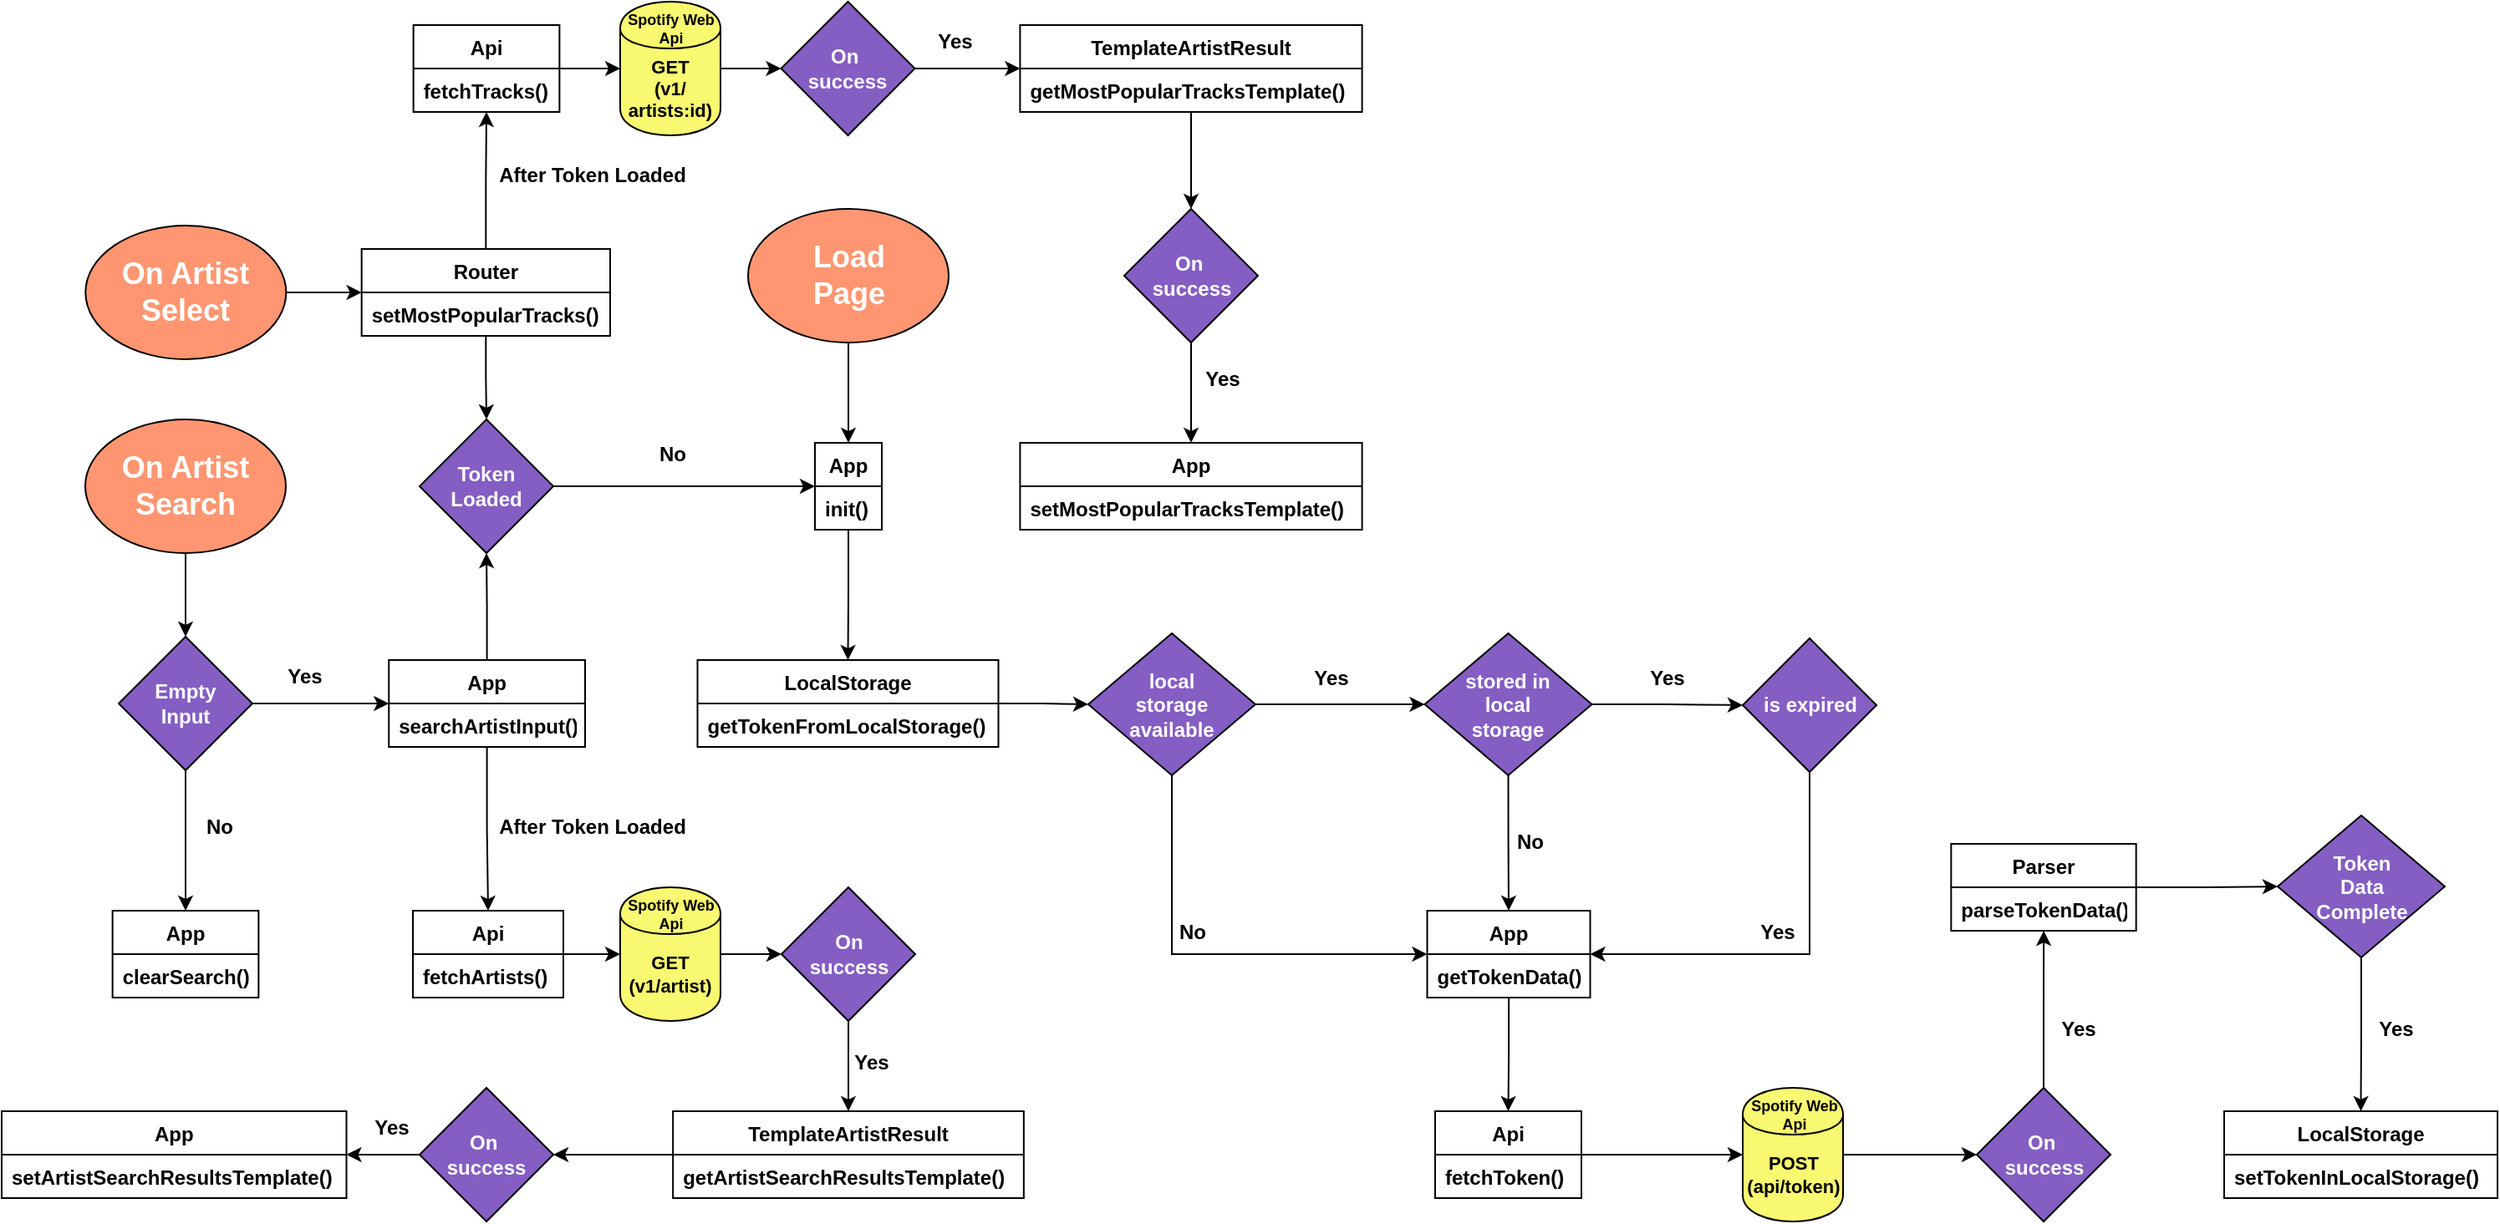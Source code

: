 <mxfile version="12.6.5" type="device"><diagram id="mv6KclyyqDFG-0ZnosBd" name="Page-1"><mxGraphModel dx="2670" dy="1758" grid="1" gridSize="10" guides="1" tooltips="1" connect="1" arrows="1" fold="1" page="1" pageScale="1" pageWidth="827" pageHeight="1169" math="0" shadow="0"><root><mxCell id="0"/><mxCell id="1" parent="0"/><mxCell id="2S54WZpM6YjUS_v5H6aU-38" style="edgeStyle=orthogonalEdgeStyle;rounded=0;orthogonalLoop=1;jettySize=auto;html=1;entryX=0.5;entryY=0;entryDx=0;entryDy=0;fontStyle=1" parent="1" source="2S54WZpM6YjUS_v5H6aU-1" target="2S54WZpM6YjUS_v5H6aU-4" edge="1"><mxGeometry relative="1" as="geometry"/></mxCell><mxCell id="2S54WZpM6YjUS_v5H6aU-1" value="App" style="swimlane;fontStyle=1;align=center;verticalAlign=top;childLayout=stackLayout;horizontal=1;startSize=26;horizontalStack=0;resizeParent=1;resizeParentMax=0;resizeLast=0;collapsible=1;marginBottom=0;" parent="1" vertex="1"><mxGeometry x="-693.5" y="160" width="40" height="52" as="geometry"/></mxCell><mxCell id="2S54WZpM6YjUS_v5H6aU-2" value="init()" style="text;strokeColor=none;fillColor=none;align=left;verticalAlign=top;spacingLeft=4;spacingRight=4;overflow=hidden;rotatable=0;points=[[0,0.5],[1,0.5]];portConstraint=eastwest;fontStyle=1" parent="2S54WZpM6YjUS_v5H6aU-1" vertex="1"><mxGeometry y="26" width="40" height="26" as="geometry"/></mxCell><mxCell id="2S54WZpM6YjUS_v5H6aU-36" style="edgeStyle=orthogonalEdgeStyle;rounded=0;orthogonalLoop=1;jettySize=auto;html=1;entryX=0.5;entryY=0;entryDx=0;entryDy=0;fontStyle=1" parent="1" source="2S54WZpM6YjUS_v5H6aU-3" target="2S54WZpM6YjUS_v5H6aU-1" edge="1"><mxGeometry relative="1" as="geometry"/></mxCell><mxCell id="2S54WZpM6YjUS_v5H6aU-3" value="Load&lt;br&gt;Page" style="ellipse;whiteSpace=wrap;html=1;fillColor=#FF9671;fontColor=#FFFFFF;fontStyle=1;fontSize=18;" parent="1" vertex="1"><mxGeometry x="-733.5" y="20" width="120" height="80" as="geometry"/></mxCell><mxCell id="2S54WZpM6YjUS_v5H6aU-25" style="edgeStyle=orthogonalEdgeStyle;rounded=0;orthogonalLoop=1;jettySize=auto;html=1;entryX=0;entryY=0.5;entryDx=0;entryDy=0;fontStyle=1" parent="1" source="2S54WZpM6YjUS_v5H6aU-4" target="2S54WZpM6YjUS_v5H6aU-6" edge="1"><mxGeometry relative="1" as="geometry"/></mxCell><mxCell id="2S54WZpM6YjUS_v5H6aU-4" value="LocalStorage" style="swimlane;fontStyle=1;align=center;verticalAlign=top;childLayout=stackLayout;horizontal=1;startSize=26;horizontalStack=0;resizeParent=1;resizeParentMax=0;resizeLast=0;collapsible=1;marginBottom=0;" parent="1" vertex="1"><mxGeometry x="-763.75" y="290" width="180" height="52" as="geometry"/></mxCell><mxCell id="2S54WZpM6YjUS_v5H6aU-5" value="getTokenFromLocalStorage()" style="text;strokeColor=none;fillColor=none;align=left;verticalAlign=top;spacingLeft=4;spacingRight=4;overflow=hidden;rotatable=0;points=[[0,0.5],[1,0.5]];portConstraint=eastwest;fontStyle=1" parent="2S54WZpM6YjUS_v5H6aU-4" vertex="1"><mxGeometry y="26" width="180" height="26" as="geometry"/></mxCell><mxCell id="2S54WZpM6YjUS_v5H6aU-16" style="edgeStyle=orthogonalEdgeStyle;rounded=0;orthogonalLoop=1;jettySize=auto;html=1;entryX=0;entryY=0.5;entryDx=0;entryDy=0;exitX=0.5;exitY=1;exitDx=0;exitDy=0;fontStyle=1" parent="1" source="2S54WZpM6YjUS_v5H6aU-6" target="2S54WZpM6YjUS_v5H6aU-14" edge="1"><mxGeometry relative="1" as="geometry"/></mxCell><mxCell id="2S54WZpM6YjUS_v5H6aU-17" value="No" style="text;html=1;align=center;verticalAlign=middle;resizable=0;points=[];labelBackgroundColor=#ffffff;fontStyle=1" parent="2S54WZpM6YjUS_v5H6aU-16" vertex="1" connectable="0"><mxGeometry x="-0.201" y="1" relative="1" as="geometry"><mxPoint x="10.51" y="-10.53" as="offset"/></mxGeometry></mxCell><mxCell id="2S54WZpM6YjUS_v5H6aU-18" style="edgeStyle=orthogonalEdgeStyle;rounded=0;orthogonalLoop=1;jettySize=auto;html=1;entryX=0;entryY=0.5;entryDx=0;entryDy=0;fontStyle=1" parent="1" source="2S54WZpM6YjUS_v5H6aU-6" target="2S54WZpM6YjUS_v5H6aU-7" edge="1"><mxGeometry relative="1" as="geometry"/></mxCell><mxCell id="2S54WZpM6YjUS_v5H6aU-19" value="Yes" style="text;html=1;align=center;verticalAlign=middle;resizable=0;points=[];labelBackgroundColor=#ffffff;fontStyle=1" parent="2S54WZpM6YjUS_v5H6aU-18" vertex="1" connectable="0"><mxGeometry x="0.246" y="-1" relative="1" as="geometry"><mxPoint x="-18.33" y="-17" as="offset"/></mxGeometry></mxCell><mxCell id="2S54WZpM6YjUS_v5H6aU-6" value="local &lt;br&gt;storage &lt;br&gt;available" style="rhombus;whiteSpace=wrap;html=1;fillColor=#845EC2;fontColor=#FFFFFF;fontStyle=1" parent="1" vertex="1"><mxGeometry x="-530" y="274" width="100" height="85" as="geometry"/></mxCell><mxCell id="2S54WZpM6YjUS_v5H6aU-13" style="edgeStyle=orthogonalEdgeStyle;rounded=0;orthogonalLoop=1;jettySize=auto;html=1;entryX=0;entryY=0.5;entryDx=0;entryDy=0;fontStyle=1" parent="1" source="2S54WZpM6YjUS_v5H6aU-7" target="2S54WZpM6YjUS_v5H6aU-11" edge="1"><mxGeometry relative="1" as="geometry"/></mxCell><mxCell id="2S54WZpM6YjUS_v5H6aU-20" value="Yes" style="text;html=1;align=center;verticalAlign=middle;resizable=0;points=[];labelBackgroundColor=#ffffff;fontStyle=1" parent="2S54WZpM6YjUS_v5H6aU-13" vertex="1" connectable="0"><mxGeometry x="0.204" relative="1" as="geometry"><mxPoint x="-10" y="-16" as="offset"/></mxGeometry></mxCell><mxCell id="2S54WZpM6YjUS_v5H6aU-21" style="edgeStyle=orthogonalEdgeStyle;rounded=0;orthogonalLoop=1;jettySize=auto;html=1;exitX=0.5;exitY=1;exitDx=0;exitDy=0;entryX=0.5;entryY=0;entryDx=0;entryDy=0;fontStyle=1" parent="1" source="2S54WZpM6YjUS_v5H6aU-7" target="2S54WZpM6YjUS_v5H6aU-14" edge="1"><mxGeometry relative="1" as="geometry"/></mxCell><mxCell id="2S54WZpM6YjUS_v5H6aU-22" value="No" style="text;html=1;align=center;verticalAlign=middle;resizable=0;points=[];labelBackgroundColor=#ffffff;fontStyle=1" parent="2S54WZpM6YjUS_v5H6aU-21" vertex="1" connectable="0"><mxGeometry x="0.172" y="1" relative="1" as="geometry"><mxPoint x="11.5" y="-7.67" as="offset"/></mxGeometry></mxCell><mxCell id="2S54WZpM6YjUS_v5H6aU-7" value="stored in&lt;br&gt;local&lt;br&gt;storage" style="rhombus;whiteSpace=wrap;html=1;fillColor=#845EC2;fontColor=#FFFFFF;fontStyle=1" parent="1" vertex="1"><mxGeometry x="-328.75" y="274" width="100" height="85" as="geometry"/></mxCell><mxCell id="2S54WZpM6YjUS_v5H6aU-23" style="edgeStyle=orthogonalEdgeStyle;rounded=0;orthogonalLoop=1;jettySize=auto;html=1;entryX=1;entryY=0.5;entryDx=0;entryDy=0;exitX=0.5;exitY=1;exitDx=0;exitDy=0;fontStyle=1" parent="1" source="2S54WZpM6YjUS_v5H6aU-11" target="2S54WZpM6YjUS_v5H6aU-14" edge="1"><mxGeometry relative="1" as="geometry"/></mxCell><mxCell id="2S54WZpM6YjUS_v5H6aU-24" value="Yes" style="text;html=1;align=center;verticalAlign=middle;resizable=0;points=[];labelBackgroundColor=#ffffff;fontStyle=1" parent="2S54WZpM6YjUS_v5H6aU-23" vertex="1" connectable="0"><mxGeometry x="-0.097" y="-2" relative="1" as="geometry"><mxPoint x="-18" y="-13.24" as="offset"/></mxGeometry></mxCell><mxCell id="2S54WZpM6YjUS_v5H6aU-11" value="is expired" style="rhombus;whiteSpace=wrap;html=1;fillColor=#845EC2;fontColor=#FFFFFF;fontStyle=1" parent="1" vertex="1"><mxGeometry x="-138.5" y="277" width="80" height="80" as="geometry"/></mxCell><mxCell id="2S54WZpM6YjUS_v5H6aU-28" style="edgeStyle=orthogonalEdgeStyle;rounded=0;orthogonalLoop=1;jettySize=auto;html=1;entryX=0.5;entryY=0;entryDx=0;entryDy=0;fontStyle=1" parent="1" source="2S54WZpM6YjUS_v5H6aU-14" target="2S54WZpM6YjUS_v5H6aU-26" edge="1"><mxGeometry relative="1" as="geometry"/></mxCell><mxCell id="2S54WZpM6YjUS_v5H6aU-14" value="App" style="swimlane;fontStyle=1;align=center;verticalAlign=top;childLayout=stackLayout;horizontal=1;startSize=26;horizontalStack=0;resizeParent=1;resizeParentMax=0;resizeLast=0;collapsible=1;marginBottom=0;" parent="1" vertex="1"><mxGeometry x="-327.25" y="440" width="97.5" height="52" as="geometry"/></mxCell><mxCell id="2S54WZpM6YjUS_v5H6aU-15" value="getTokenData()" style="text;strokeColor=none;fillColor=none;align=left;verticalAlign=top;spacingLeft=4;spacingRight=4;overflow=hidden;rotatable=0;points=[[0,0.5],[1,0.5]];portConstraint=eastwest;fontStyle=1" parent="2S54WZpM6YjUS_v5H6aU-14" vertex="1"><mxGeometry y="26" width="97.5" height="26" as="geometry"/></mxCell><mxCell id="2S54WZpM6YjUS_v5H6aU-30" style="edgeStyle=orthogonalEdgeStyle;rounded=0;orthogonalLoop=1;jettySize=auto;html=1;entryX=0;entryY=0.5;entryDx=0;entryDy=0;fontStyle=1" parent="1" source="2S54WZpM6YjUS_v5H6aU-26" target="2S54WZpM6YjUS_v5H6aU-29" edge="1"><mxGeometry relative="1" as="geometry"/></mxCell><mxCell id="2S54WZpM6YjUS_v5H6aU-26" value="Api" style="swimlane;fontStyle=1;align=center;verticalAlign=top;childLayout=stackLayout;horizontal=1;startSize=26;horizontalStack=0;resizeParent=1;resizeParentMax=0;resizeLast=0;collapsible=1;marginBottom=0;" parent="1" vertex="1"><mxGeometry x="-322.5" y="560" width="87.5" height="52" as="geometry"/></mxCell><mxCell id="2S54WZpM6YjUS_v5H6aU-27" value="fetchToken()" style="text;strokeColor=none;fillColor=none;align=left;verticalAlign=top;spacingLeft=4;spacingRight=4;overflow=hidden;rotatable=0;points=[[0,0.5],[1,0.5]];portConstraint=eastwest;fontStyle=1" parent="2S54WZpM6YjUS_v5H6aU-26" vertex="1"><mxGeometry y="26" width="87.5" height="26" as="geometry"/></mxCell><mxCell id="2S54WZpM6YjUS_v5H6aU-32" style="edgeStyle=orthogonalEdgeStyle;rounded=0;orthogonalLoop=1;jettySize=auto;html=1;entryX=0;entryY=0.5;entryDx=0;entryDy=0;fontStyle=1" parent="1" source="2S54WZpM6YjUS_v5H6aU-29" target="2S54WZpM6YjUS_v5H6aU-31" edge="1"><mxGeometry relative="1" as="geometry"/></mxCell><mxCell id="2S54WZpM6YjUS_v5H6aU-29" value="&lt;font style=&quot;font-size: 11px;&quot;&gt;&lt;font style=&quot;line-height: 90%; font-size: 11px;&quot;&gt;&lt;font style=&quot;font-size: 11px;&quot;&gt;POST (api/&lt;/font&gt;&lt;/font&gt;&lt;font style=&quot;line-height: 90%; font-size: 11px;&quot;&gt;token&lt;/font&gt;&lt;/font&gt;&lt;font style=&quot;line-height: 90%; font-size: 11px;&quot;&gt;&lt;font style=&quot;font-size: 11px;&quot;&gt;)&lt;/font&gt;&lt;br style=&quot;font-size: 11px;&quot;&gt;&lt;/font&gt;" style="shape=cylinder;whiteSpace=wrap;html=1;boundedLbl=1;backgroundOutline=1;verticalAlign=middle;spacing=2;fillColor=#F9F871;fontStyle=1;fontSize=11;" parent="1" vertex="1"><mxGeometry x="-138.5" y="546" width="60" height="80" as="geometry"/></mxCell><mxCell id="2S54WZpM6YjUS_v5H6aU-35" style="edgeStyle=orthogonalEdgeStyle;rounded=0;orthogonalLoop=1;jettySize=auto;html=1;fontStyle=1" parent="1" source="2S54WZpM6YjUS_v5H6aU-31" target="2S54WZpM6YjUS_v5H6aU-33" edge="1"><mxGeometry relative="1" as="geometry"/></mxCell><mxCell id="2S54WZpM6YjUS_v5H6aU-41" value="Yes" style="text;html=1;align=center;verticalAlign=middle;resizable=0;points=[];labelBackgroundColor=#ffffff;fontStyle=1" parent="2S54WZpM6YjUS_v5H6aU-35" vertex="1" connectable="0"><mxGeometry x="0.001" y="-13" relative="1" as="geometry"><mxPoint x="6.92" y="11.42" as="offset"/></mxGeometry></mxCell><mxCell id="2S54WZpM6YjUS_v5H6aU-31" value="On&amp;nbsp;&lt;br&gt;success" style="rhombus;whiteSpace=wrap;html=1;fillColor=#845EC2;fontColor=#FFFFFF;fontStyle=1" parent="1" vertex="1"><mxGeometry x="1.5" y="546" width="80" height="80" as="geometry"/></mxCell><mxCell id="2S54WZpM6YjUS_v5H6aU-40" style="edgeStyle=orthogonalEdgeStyle;rounded=0;orthogonalLoop=1;jettySize=auto;html=1;entryX=0;entryY=0.5;entryDx=0;entryDy=0;fontStyle=1" parent="1" source="2S54WZpM6YjUS_v5H6aU-33" target="2S54WZpM6YjUS_v5H6aU-39" edge="1"><mxGeometry relative="1" as="geometry"/></mxCell><mxCell id="2S54WZpM6YjUS_v5H6aU-33" value="Parser" style="swimlane;fontStyle=1;align=center;verticalAlign=top;childLayout=stackLayout;horizontal=1;startSize=26;horizontalStack=0;resizeParent=1;resizeParentMax=0;resizeLast=0;collapsible=1;marginBottom=0;" parent="1" vertex="1"><mxGeometry x="-13.84" y="400" width="110.67" height="52" as="geometry"/></mxCell><mxCell id="2S54WZpM6YjUS_v5H6aU-34" value="parseTokenData()" style="text;strokeColor=none;fillColor=none;align=left;verticalAlign=top;spacingLeft=4;spacingRight=4;overflow=hidden;rotatable=0;points=[[0,0.5],[1,0.5]];portConstraint=eastwest;fontStyle=1" parent="2S54WZpM6YjUS_v5H6aU-33" vertex="1"><mxGeometry y="26" width="110.67" height="26" as="geometry"/></mxCell><mxCell id="2S54WZpM6YjUS_v5H6aU-44" style="edgeStyle=orthogonalEdgeStyle;rounded=0;orthogonalLoop=1;jettySize=auto;html=1;entryX=0.5;entryY=0;entryDx=0;entryDy=0;fontStyle=1" parent="1" source="2S54WZpM6YjUS_v5H6aU-39" target="2S54WZpM6YjUS_v5H6aU-42" edge="1"><mxGeometry relative="1" as="geometry"/></mxCell><mxCell id="2S54WZpM6YjUS_v5H6aU-46" value="Yes" style="text;html=1;align=center;verticalAlign=middle;resizable=0;points=[];labelBackgroundColor=#ffffff;fontStyle=1" parent="2S54WZpM6YjUS_v5H6aU-44" vertex="1" connectable="0"><mxGeometry x="0.18" y="2" relative="1" as="geometry"><mxPoint x="18" y="-11.83" as="offset"/></mxGeometry></mxCell><mxCell id="2S54WZpM6YjUS_v5H6aU-39" value="Token&lt;br&gt;Data&lt;br&gt;Complete" style="rhombus;whiteSpace=wrap;html=1;fillColor=#845EC2;fontColor=#FFFFFF;fontStyle=1" parent="1" vertex="1"><mxGeometry x="181.5" y="383" width="100" height="85" as="geometry"/></mxCell><mxCell id="2S54WZpM6YjUS_v5H6aU-42" value="LocalStorage" style="swimlane;fontStyle=1;align=center;verticalAlign=top;childLayout=stackLayout;horizontal=1;startSize=26;horizontalStack=0;resizeParent=1;resizeParentMax=0;resizeLast=0;collapsible=1;marginBottom=0;" parent="1" vertex="1"><mxGeometry x="149.5" y="560" width="163.5" height="52" as="geometry"/></mxCell><mxCell id="2S54WZpM6YjUS_v5H6aU-43" value="setTokenInLocalStorage()" style="text;strokeColor=none;fillColor=none;align=left;verticalAlign=top;spacingLeft=4;spacingRight=4;overflow=hidden;rotatable=0;points=[[0,0.5],[1,0.5]];portConstraint=eastwest;fontStyle=1" parent="2S54WZpM6YjUS_v5H6aU-42" vertex="1"><mxGeometry y="26" width="163.5" height="26" as="geometry"/></mxCell><mxCell id="2S54WZpM6YjUS_v5H6aU-67" style="edgeStyle=orthogonalEdgeStyle;rounded=0;orthogonalLoop=1;jettySize=auto;html=1;entryX=0.5;entryY=0;entryDx=0;entryDy=0;fontStyle=1" parent="1" source="2S54WZpM6YjUS_v5H6aU-47" target="2S54WZpM6YjUS_v5H6aU-48" edge="1"><mxGeometry relative="1" as="geometry"/></mxCell><mxCell id="2S54WZpM6YjUS_v5H6aU-47" value="On Artist Search" style="ellipse;whiteSpace=wrap;html=1;fillColor=#FF9671;fontColor=#FFFFFF;fontStyle=1;fontSize=18;" parent="1" vertex="1"><mxGeometry x="-1130" y="146" width="120" height="80" as="geometry"/></mxCell><mxCell id="2S54WZpM6YjUS_v5H6aU-59" style="edgeStyle=orthogonalEdgeStyle;rounded=0;orthogonalLoop=1;jettySize=auto;html=1;fontStyle=1" parent="1" source="2S54WZpM6YjUS_v5H6aU-48" target="2S54WZpM6YjUS_v5H6aU-49" edge="1"><mxGeometry relative="1" as="geometry"/></mxCell><mxCell id="2S54WZpM6YjUS_v5H6aU-60" value="Yes" style="text;html=1;align=center;verticalAlign=middle;resizable=0;points=[];labelBackgroundColor=#ffffff;fontStyle=1" parent="2S54WZpM6YjUS_v5H6aU-59" vertex="1" connectable="0"><mxGeometry x="-0.248" y="-1" relative="1" as="geometry"><mxPoint y="-17" as="offset"/></mxGeometry></mxCell><mxCell id="2S54WZpM6YjUS_v5H6aU-63" style="edgeStyle=orthogonalEdgeStyle;rounded=0;orthogonalLoop=1;jettySize=auto;html=1;entryX=0.5;entryY=0;entryDx=0;entryDy=0;strokeWidth=1;fontStyle=1" parent="1" source="2S54WZpM6YjUS_v5H6aU-48" target="2S54WZpM6YjUS_v5H6aU-61" edge="1"><mxGeometry relative="1" as="geometry"/></mxCell><mxCell id="2S54WZpM6YjUS_v5H6aU-65" value="No" style="text;html=1;align=center;verticalAlign=middle;resizable=0;points=[];labelBackgroundColor=#ffffff;rotation=0;fontStyle=1" parent="2S54WZpM6YjUS_v5H6aU-63" vertex="1" connectable="0"><mxGeometry x="-0.23" y="-1" relative="1" as="geometry"><mxPoint x="20.99" y="1.43" as="offset"/></mxGeometry></mxCell><mxCell id="2S54WZpM6YjUS_v5H6aU-48" value="Empty&lt;br&gt;Input" style="rhombus;whiteSpace=wrap;html=1;fillColor=#845EC2;fontColor=#FFFFFF;fontStyle=1" parent="1" vertex="1"><mxGeometry x="-1110" y="276" width="80" height="80" as="geometry"/></mxCell><mxCell id="2S54WZpM6YjUS_v5H6aU-68" style="edgeStyle=orthogonalEdgeStyle;rounded=0;orthogonalLoop=1;jettySize=auto;html=1;entryX=0.5;entryY=1;entryDx=0;entryDy=0;fontStyle=1" parent="1" source="2S54WZpM6YjUS_v5H6aU-49" target="2S54WZpM6YjUS_v5H6aU-54" edge="1"><mxGeometry relative="1" as="geometry"/></mxCell><mxCell id="2S54WZpM6YjUS_v5H6aU-75" style="edgeStyle=orthogonalEdgeStyle;rounded=0;orthogonalLoop=1;jettySize=auto;html=1;entryX=0.5;entryY=0;entryDx=0;entryDy=0;fontStyle=1" parent="1" source="2S54WZpM6YjUS_v5H6aU-49" target="2S54WZpM6YjUS_v5H6aU-70" edge="1"><mxGeometry relative="1" as="geometry"/></mxCell><mxCell id="2S54WZpM6YjUS_v5H6aU-96" value="After Token Loaded" style="text;html=1;align=center;verticalAlign=middle;resizable=0;points=[];labelBackgroundColor=#ffffff;fontStyle=1" parent="2S54WZpM6YjUS_v5H6aU-75" vertex="1" connectable="0"><mxGeometry x="-0.265" y="1" relative="1" as="geometry"><mxPoint x="61" y="11.53" as="offset"/></mxGeometry></mxCell><mxCell id="2S54WZpM6YjUS_v5H6aU-49" value="App" style="swimlane;fontStyle=1;align=center;verticalAlign=top;childLayout=stackLayout;horizontal=1;startSize=26;horizontalStack=0;resizeParent=1;resizeParentMax=0;resizeLast=0;collapsible=1;marginBottom=0;" parent="1" vertex="1"><mxGeometry x="-948.37" y="290" width="117.37" height="52" as="geometry"/></mxCell><mxCell id="2S54WZpM6YjUS_v5H6aU-50" value="searchArtistInput()" style="text;strokeColor=none;fillColor=none;align=left;verticalAlign=top;spacingLeft=4;spacingRight=4;overflow=hidden;rotatable=0;points=[[0,0.5],[1,0.5]];portConstraint=eastwest;fontStyle=1" parent="2S54WZpM6YjUS_v5H6aU-49" vertex="1"><mxGeometry y="26" width="117.37" height="26" as="geometry"/></mxCell><mxCell id="2S54WZpM6YjUS_v5H6aU-56" style="edgeStyle=orthogonalEdgeStyle;rounded=0;orthogonalLoop=1;jettySize=auto;html=1;fontStyle=1" parent="1" source="2S54WZpM6YjUS_v5H6aU-54" target="2S54WZpM6YjUS_v5H6aU-1" edge="1"><mxGeometry relative="1" as="geometry"/></mxCell><mxCell id="2S54WZpM6YjUS_v5H6aU-57" value="No" style="text;html=1;align=center;verticalAlign=middle;resizable=0;points=[];labelBackgroundColor=#ffffff;fontStyle=1" parent="2S54WZpM6YjUS_v5H6aU-56" vertex="1" connectable="0"><mxGeometry x="-0.151" y="1" relative="1" as="geometry"><mxPoint x="4.11" y="-18" as="offset"/></mxGeometry></mxCell><mxCell id="2S54WZpM6YjUS_v5H6aU-54" value="Token&lt;br&gt;Loaded" style="rhombus;whiteSpace=wrap;html=1;fillColor=#845EC2;fontColor=#FFFFFF;fontStyle=1" parent="1" vertex="1"><mxGeometry x="-929.99" y="146" width="80" height="80" as="geometry"/></mxCell><mxCell id="2S54WZpM6YjUS_v5H6aU-61" value="App" style="swimlane;fontStyle=1;align=center;verticalAlign=top;childLayout=stackLayout;horizontal=1;startSize=26;horizontalStack=0;resizeParent=1;resizeParentMax=0;resizeLast=0;collapsible=1;marginBottom=0;" parent="1" vertex="1"><mxGeometry x="-1113.68" y="440" width="87.37" height="52" as="geometry"/></mxCell><mxCell id="2S54WZpM6YjUS_v5H6aU-62" value="clearSearch()" style="text;strokeColor=none;fillColor=none;align=left;verticalAlign=top;spacingLeft=4;spacingRight=4;overflow=hidden;rotatable=0;points=[[0,0.5],[1,0.5]];portConstraint=eastwest;fontStyle=1" parent="2S54WZpM6YjUS_v5H6aU-61" vertex="1"><mxGeometry y="26" width="87.37" height="26" as="geometry"/></mxCell><mxCell id="2S54WZpM6YjUS_v5H6aU-88" style="edgeStyle=orthogonalEdgeStyle;rounded=0;orthogonalLoop=1;jettySize=auto;html=1;fontStyle=1" parent="1" source="2S54WZpM6YjUS_v5H6aU-69" target="2S54WZpM6YjUS_v5H6aU-85" edge="1"><mxGeometry relative="1" as="geometry"/></mxCell><mxCell id="2S54WZpM6YjUS_v5H6aU-69" value="On Artist Select" style="ellipse;whiteSpace=wrap;html=1;fillColor=#FF9671;strokeColor=#000000;fontColor=#FFFFFF;fontStyle=1;fontSize=18;" parent="1" vertex="1"><mxGeometry x="-1129.84" y="30" width="120" height="80" as="geometry"/></mxCell><mxCell id="BJW-M2jZCZGashgSb98D-4" style="edgeStyle=orthogonalEdgeStyle;rounded=0;orthogonalLoop=1;jettySize=auto;html=1;entryX=0;entryY=0.5;entryDx=0;entryDy=0;fontSize=9;fontStyle=1" parent="1" source="2S54WZpM6YjUS_v5H6aU-70" target="BJW-M2jZCZGashgSb98D-2" edge="1"><mxGeometry relative="1" as="geometry"/></mxCell><mxCell id="2S54WZpM6YjUS_v5H6aU-70" value="Api" style="swimlane;fontStyle=1;align=center;verticalAlign=top;childLayout=stackLayout;horizontal=1;startSize=26;horizontalStack=0;resizeParent=1;resizeParentMax=0;resizeLast=0;collapsible=1;marginBottom=0;" parent="1" vertex="1"><mxGeometry x="-934" y="440" width="90" height="52" as="geometry"/></mxCell><mxCell id="2S54WZpM6YjUS_v5H6aU-71" value="fetchArtists()" style="text;strokeColor=none;fillColor=none;align=left;verticalAlign=top;spacingLeft=4;spacingRight=4;overflow=hidden;rotatable=0;points=[[0,0.5],[1,0.5]];portConstraint=eastwest;fontStyle=1" parent="2S54WZpM6YjUS_v5H6aU-70" vertex="1"><mxGeometry y="26" width="90" height="26" as="geometry"/></mxCell><mxCell id="2S54WZpM6YjUS_v5H6aU-79" style="edgeStyle=orthogonalEdgeStyle;rounded=0;orthogonalLoop=1;jettySize=auto;html=1;entryX=0.5;entryY=0;entryDx=0;entryDy=0;fontStyle=1" parent="1" source="2S54WZpM6YjUS_v5H6aU-74" target="2S54WZpM6YjUS_v5H6aU-77" edge="1"><mxGeometry relative="1" as="geometry"/></mxCell><mxCell id="2S54WZpM6YjUS_v5H6aU-80" value="Yes" style="text;html=1;align=center;verticalAlign=middle;resizable=0;points=[];labelBackgroundColor=#ffffff;fontStyle=1" parent="2S54WZpM6YjUS_v5H6aU-79" vertex="1" connectable="0"><mxGeometry x="-0.223" y="1" relative="1" as="geometry"><mxPoint x="12.5" y="3.33" as="offset"/></mxGeometry></mxCell><mxCell id="2S54WZpM6YjUS_v5H6aU-74" value="On &lt;br&gt;success" style="rhombus;whiteSpace=wrap;html=1;fillColor=#845EC2;fontColor=#FFFFFF;fontStyle=1;verticalAlign=middle;" parent="1" vertex="1"><mxGeometry x="-713.5" y="426" width="80" height="80" as="geometry"/></mxCell><mxCell id="2S54WZpM6YjUS_v5H6aU-118" style="edgeStyle=orthogonalEdgeStyle;rounded=0;orthogonalLoop=1;jettySize=auto;html=1;entryX=1;entryY=0.5;entryDx=0;entryDy=0;fontStyle=1" parent="1" source="2S54WZpM6YjUS_v5H6aU-77" target="2S54WZpM6YjUS_v5H6aU-115" edge="1"><mxGeometry relative="1" as="geometry"/></mxCell><mxCell id="2S54WZpM6YjUS_v5H6aU-77" value="TemplateArtistResult" style="swimlane;fontStyle=1;align=center;verticalAlign=top;childLayout=stackLayout;horizontal=1;startSize=26;horizontalStack=0;resizeParent=1;resizeParentMax=0;resizeLast=0;collapsible=1;marginBottom=0;" parent="1" vertex="1"><mxGeometry x="-778.42" y="560" width="209.84" height="52" as="geometry"/></mxCell><mxCell id="2S54WZpM6YjUS_v5H6aU-78" value="getArtistSearchResultsTemplate()" style="text;strokeColor=none;fillColor=none;align=left;verticalAlign=top;spacingLeft=4;spacingRight=4;overflow=hidden;rotatable=0;points=[[0,0.5],[1,0.5]];portConstraint=eastwest;fontStyle=1" parent="2S54WZpM6YjUS_v5H6aU-77" vertex="1"><mxGeometry y="26" width="209.84" height="26" as="geometry"/></mxCell><mxCell id="2S54WZpM6YjUS_v5H6aU-93" style="edgeStyle=orthogonalEdgeStyle;rounded=0;orthogonalLoop=1;jettySize=auto;html=1;entryX=0.5;entryY=0;entryDx=0;entryDy=0;fontStyle=1" parent="1" source="2S54WZpM6YjUS_v5H6aU-85" target="2S54WZpM6YjUS_v5H6aU-54" edge="1"><mxGeometry relative="1" as="geometry"/></mxCell><mxCell id="2S54WZpM6YjUS_v5H6aU-97" style="edgeStyle=orthogonalEdgeStyle;rounded=0;orthogonalLoop=1;jettySize=auto;html=1;fontStyle=1" parent="1" source="2S54WZpM6YjUS_v5H6aU-85" target="2S54WZpM6YjUS_v5H6aU-94" edge="1"><mxGeometry relative="1" as="geometry"/></mxCell><mxCell id="2S54WZpM6YjUS_v5H6aU-98" value="After Token Loaded" style="text;html=1;align=center;verticalAlign=middle;resizable=0;points=[];labelBackgroundColor=#ffffff;fontStyle=1" parent="2S54WZpM6YjUS_v5H6aU-97" vertex="1" connectable="0"><mxGeometry x="-0.176" y="-2" relative="1" as="geometry"><mxPoint x="60.71" y="-10.24" as="offset"/></mxGeometry></mxCell><mxCell id="2S54WZpM6YjUS_v5H6aU-85" value="Router" style="swimlane;fontStyle=1;align=center;verticalAlign=top;childLayout=stackLayout;horizontal=1;startSize=26;horizontalStack=0;resizeParent=1;resizeParentMax=0;resizeLast=0;collapsible=1;marginBottom=0;" parent="1" vertex="1"><mxGeometry x="-964.68" y="44" width="148.68" height="52" as="geometry"/></mxCell><mxCell id="2S54WZpM6YjUS_v5H6aU-86" value="setMostPopularTracks()" style="text;strokeColor=none;fillColor=none;align=left;verticalAlign=top;spacingLeft=4;spacingRight=4;overflow=hidden;rotatable=0;points=[[0,0.5],[1,0.5]];portConstraint=eastwest;fontStyle=1" parent="2S54WZpM6YjUS_v5H6aU-85" vertex="1"><mxGeometry y="26" width="148.68" height="26" as="geometry"/></mxCell><mxCell id="BJW-M2jZCZGashgSb98D-8" style="edgeStyle=orthogonalEdgeStyle;rounded=0;orthogonalLoop=1;jettySize=auto;html=1;fontSize=9;fontStyle=1" parent="1" source="2S54WZpM6YjUS_v5H6aU-94" target="BJW-M2jZCZGashgSb98D-6" edge="1"><mxGeometry relative="1" as="geometry"/></mxCell><mxCell id="2S54WZpM6YjUS_v5H6aU-94" value="Api" style="swimlane;fontStyle=1;align=center;verticalAlign=top;childLayout=stackLayout;horizontal=1;startSize=26;horizontalStack=0;resizeParent=1;resizeParentMax=0;resizeLast=0;collapsible=1;marginBottom=0;" parent="1" vertex="1"><mxGeometry x="-933.68" y="-90" width="87.37" height="52" as="geometry"/></mxCell><mxCell id="2S54WZpM6YjUS_v5H6aU-95" value="fetchTracks()" style="text;strokeColor=none;fillColor=none;align=left;verticalAlign=top;spacingLeft=4;spacingRight=4;overflow=hidden;rotatable=0;points=[[0,0.5],[1,0.5]];portConstraint=eastwest;fontStyle=1" parent="2S54WZpM6YjUS_v5H6aU-94" vertex="1"><mxGeometry y="26" width="87.37" height="26" as="geometry"/></mxCell><mxCell id="2S54WZpM6YjUS_v5H6aU-103" style="edgeStyle=orthogonalEdgeStyle;rounded=0;orthogonalLoop=1;jettySize=auto;html=1;fontStyle=1" parent="1" source="2S54WZpM6YjUS_v5H6aU-99" target="2S54WZpM6YjUS_v5H6aU-105" edge="1"><mxGeometry relative="1" as="geometry"><mxPoint x="-490" y="-64" as="targetPoint"/></mxGeometry></mxCell><mxCell id="2S54WZpM6YjUS_v5H6aU-104" value="Yes" style="text;html=1;align=center;verticalAlign=middle;resizable=0;points=[];labelBackgroundColor=#ffffff;fontStyle=1" parent="2S54WZpM6YjUS_v5H6aU-103" vertex="1" connectable="0"><mxGeometry x="0.257" y="1" relative="1" as="geometry"><mxPoint x="-16.25" y="-15" as="offset"/></mxGeometry></mxCell><mxCell id="2S54WZpM6YjUS_v5H6aU-99" value="On&amp;nbsp;&lt;br&gt;success" style="rhombus;whiteSpace=wrap;html=1;fillColor=#845EC2;fontColor=#FFFFFF;fontStyle=1" parent="1" vertex="1"><mxGeometry x="-713.75" y="-104.0" width="80" height="80" as="geometry"/></mxCell><mxCell id="2S54WZpM6YjUS_v5H6aU-112" style="edgeStyle=orthogonalEdgeStyle;rounded=0;orthogonalLoop=1;jettySize=auto;html=1;entryX=0.5;entryY=0;entryDx=0;entryDy=0;fontStyle=1" parent="1" source="2S54WZpM6YjUS_v5H6aU-105" target="2S54WZpM6YjUS_v5H6aU-107" edge="1"><mxGeometry relative="1" as="geometry"/></mxCell><mxCell id="2S54WZpM6YjUS_v5H6aU-105" value="TemplateArtistResult" style="swimlane;fontStyle=1;align=center;verticalAlign=top;childLayout=stackLayout;horizontal=1;startSize=26;horizontalStack=0;resizeParent=1;resizeParentMax=0;resizeLast=0;collapsible=1;marginBottom=0;" parent="1" vertex="1"><mxGeometry x="-570.79" y="-90" width="204.59" height="52" as="geometry"/></mxCell><mxCell id="2S54WZpM6YjUS_v5H6aU-106" value="getMostPopularTracksTemplate()" style="text;strokeColor=none;fillColor=none;align=left;verticalAlign=top;spacingLeft=4;spacingRight=4;overflow=hidden;rotatable=0;points=[[0,0.5],[1,0.5]];portConstraint=eastwest;fontStyle=1" parent="2S54WZpM6YjUS_v5H6aU-105" vertex="1"><mxGeometry y="26" width="204.59" height="26" as="geometry"/></mxCell><mxCell id="2S54WZpM6YjUS_v5H6aU-110" style="edgeStyle=orthogonalEdgeStyle;rounded=0;orthogonalLoop=1;jettySize=auto;html=1;entryX=0.5;entryY=0;entryDx=0;entryDy=0;fontStyle=1" parent="1" source="2S54WZpM6YjUS_v5H6aU-107" target="2S54WZpM6YjUS_v5H6aU-108" edge="1"><mxGeometry relative="1" as="geometry"/></mxCell><mxCell id="2S54WZpM6YjUS_v5H6aU-111" value="Yes" style="text;html=1;align=center;verticalAlign=middle;resizable=0;points=[];labelBackgroundColor=#ffffff;fontStyle=1" parent="2S54WZpM6YjUS_v5H6aU-110" vertex="1" connectable="0"><mxGeometry x="-0.283" y="1" relative="1" as="geometry"><mxPoint x="17.5" as="offset"/></mxGeometry></mxCell><mxCell id="2S54WZpM6YjUS_v5H6aU-107" value="On&amp;nbsp;&lt;br&gt;success" style="rhombus;whiteSpace=wrap;html=1;fillColor=#845EC2;fontColor=#FFFFFF;fontStyle=1" parent="1" vertex="1"><mxGeometry x="-508.5" y="20.0" width="80" height="80" as="geometry"/></mxCell><mxCell id="2S54WZpM6YjUS_v5H6aU-108" value="App" style="swimlane;fontStyle=1;align=center;verticalAlign=top;childLayout=stackLayout;horizontal=1;startSize=26;horizontalStack=0;resizeParent=1;resizeParentMax=0;resizeLast=0;collapsible=1;marginBottom=0;" parent="1" vertex="1"><mxGeometry x="-570.79" y="160" width="204.59" height="52" as="geometry"/></mxCell><mxCell id="2S54WZpM6YjUS_v5H6aU-109" value="setMostPopularTracksTemplate()" style="text;strokeColor=none;fillColor=none;align=left;verticalAlign=top;spacingLeft=4;spacingRight=4;overflow=hidden;rotatable=0;points=[[0,0.5],[1,0.5]];portConstraint=eastwest;fontStyle=1" parent="2S54WZpM6YjUS_v5H6aU-108" vertex="1"><mxGeometry y="26" width="204.59" height="26" as="geometry"/></mxCell><mxCell id="2S54WZpM6YjUS_v5H6aU-119" style="edgeStyle=orthogonalEdgeStyle;rounded=0;orthogonalLoop=1;jettySize=auto;html=1;entryX=1;entryY=0.5;entryDx=0;entryDy=0;fontStyle=1" parent="1" source="2S54WZpM6YjUS_v5H6aU-115" target="2S54WZpM6YjUS_v5H6aU-116" edge="1"><mxGeometry relative="1" as="geometry"><Array as="points"><mxPoint x="-960" y="586"/><mxPoint x="-960" y="586"/></Array></mxGeometry></mxCell><mxCell id="2S54WZpM6YjUS_v5H6aU-123" value="Yes" style="text;html=1;align=center;verticalAlign=middle;resizable=0;points=[];labelBackgroundColor=#ffffff;fontStyle=1" parent="2S54WZpM6YjUS_v5H6aU-119" vertex="1" connectable="0"><mxGeometry x="0.372" y="-14" relative="1" as="geometry"><mxPoint x="12.62" y="-2" as="offset"/></mxGeometry></mxCell><mxCell id="2S54WZpM6YjUS_v5H6aU-115" value="On&amp;nbsp;&lt;br&gt;success" style="rhombus;whiteSpace=wrap;html=1;fontStyle=1;fillColor=#845EC2;fontColor=#FFFFFF;" parent="1" vertex="1"><mxGeometry x="-929.99" y="546" width="80" height="80" as="geometry"/></mxCell><mxCell id="2S54WZpM6YjUS_v5H6aU-116" value="App" style="swimlane;fontStyle=1;align=center;verticalAlign=top;childLayout=stackLayout;horizontal=1;startSize=26;horizontalStack=0;resizeParent=1;resizeParentMax=0;resizeLast=0;collapsible=1;marginBottom=0;" parent="1" vertex="1"><mxGeometry x="-1180" y="560" width="206.25" height="52" as="geometry"/></mxCell><mxCell id="2S54WZpM6YjUS_v5H6aU-117" value="setArtistSearchResultsTemplate()" style="text;strokeColor=none;fillColor=none;align=left;verticalAlign=top;spacingLeft=4;spacingRight=4;overflow=hidden;rotatable=0;points=[[0,0.5],[1,0.5]];portConstraint=eastwest;fontStyle=1" parent="2S54WZpM6YjUS_v5H6aU-116" vertex="1"><mxGeometry y="26" width="206.25" height="26" as="geometry"/></mxCell><mxCell id="BJW-M2jZCZGashgSb98D-1" value="Spotify Web&lt;br style=&quot;font-size: 9px;&quot;&gt;Api" style="text;html=1;align=center;verticalAlign=middle;resizable=0;points=[];autosize=1;fontSize=9;fontStyle=1" parent="1" vertex="1"><mxGeometry x="-143.5" y="547" width="70" height="30" as="geometry"/></mxCell><mxCell id="BJW-M2jZCZGashgSb98D-5" style="edgeStyle=orthogonalEdgeStyle;rounded=0;orthogonalLoop=1;jettySize=auto;html=1;entryX=0;entryY=0.5;entryDx=0;entryDy=0;fontSize=9;fontStyle=1" parent="1" source="BJW-M2jZCZGashgSb98D-2" target="2S54WZpM6YjUS_v5H6aU-74" edge="1"><mxGeometry relative="1" as="geometry"/></mxCell><mxCell id="BJW-M2jZCZGashgSb98D-2" value="&lt;font style=&quot;font-size: 11px;&quot;&gt;&lt;font style=&quot;line-height: 90%; font-size: 11px;&quot;&gt;&lt;font style=&quot;font-size: 11px;&quot;&gt;GET&lt;br style=&quot;font-size: 11px;&quot;&gt;(v1/&lt;/font&gt;&lt;/font&gt;&lt;font style=&quot;line-height: 90%; font-size: 11px;&quot;&gt;artist&lt;/font&gt;&lt;/font&gt;&lt;font style=&quot;line-height: 90%; font-size: 11px;&quot;&gt;&lt;font style=&quot;font-size: 11px;&quot;&gt;)&lt;/font&gt;&lt;br style=&quot;font-size: 11px;&quot;&gt;&lt;/font&gt;" style="shape=cylinder;whiteSpace=wrap;html=1;boundedLbl=1;backgroundOutline=1;verticalAlign=middle;spacing=2;fillColor=#F9F871;fontStyle=1;fontSize=11;" parent="1" vertex="1"><mxGeometry x="-810" y="426" width="60" height="80" as="geometry"/></mxCell><mxCell id="BJW-M2jZCZGashgSb98D-3" value="Spotify Web&lt;br style=&quot;font-size: 9px;&quot;&gt;Api" style="text;html=1;align=center;verticalAlign=middle;resizable=0;points=[];autosize=1;fontSize=9;fontStyle=1" parent="1" vertex="1"><mxGeometry x="-815" y="427" width="70" height="30" as="geometry"/></mxCell><mxCell id="BJW-M2jZCZGashgSb98D-9" style="edgeStyle=orthogonalEdgeStyle;rounded=0;orthogonalLoop=1;jettySize=auto;html=1;entryX=0;entryY=0.5;entryDx=0;entryDy=0;fontSize=9;fontStyle=1" parent="1" source="BJW-M2jZCZGashgSb98D-6" target="2S54WZpM6YjUS_v5H6aU-99" edge="1"><mxGeometry relative="1" as="geometry"/></mxCell><mxCell id="BJW-M2jZCZGashgSb98D-6" value="&lt;font style=&quot;font-size: 11px;&quot;&gt;&lt;font style=&quot;line-height: 90%; font-size: 11px;&quot;&gt;&lt;font style=&quot;font-size: 11px;&quot;&gt;GET&lt;br style=&quot;font-size: 11px;&quot;&gt;(v1/&lt;br style=&quot;font-size: 11px;&quot;&gt;&lt;/font&gt;&lt;/font&gt;&lt;font style=&quot;line-height: 90%; font-size: 11px;&quot;&gt;artists:id&lt;/font&gt;&lt;/font&gt;&lt;font style=&quot;line-height: 90%; font-size: 11px;&quot;&gt;&lt;font style=&quot;font-size: 11px;&quot;&gt;)&lt;/font&gt;&lt;br style=&quot;font-size: 11px;&quot;&gt;&lt;/font&gt;" style="shape=cylinder;whiteSpace=wrap;html=1;boundedLbl=1;backgroundOutline=1;verticalAlign=middle;spacing=2;fontSize=11;fillColor=#F9F871;fontStyle=1" parent="1" vertex="1"><mxGeometry x="-810" y="-104.0" width="60" height="80" as="geometry"/></mxCell><mxCell id="BJW-M2jZCZGashgSb98D-7" value="Spotify Web&lt;br style=&quot;font-size: 9px;&quot;&gt;Api" style="text;html=1;align=center;verticalAlign=middle;resizable=0;points=[];autosize=1;fontSize=9;fontStyle=1" parent="1" vertex="1"><mxGeometry x="-815" y="-103.0" width="70" height="30" as="geometry"/></mxCell></root></mxGraphModel></diagram></mxfile>